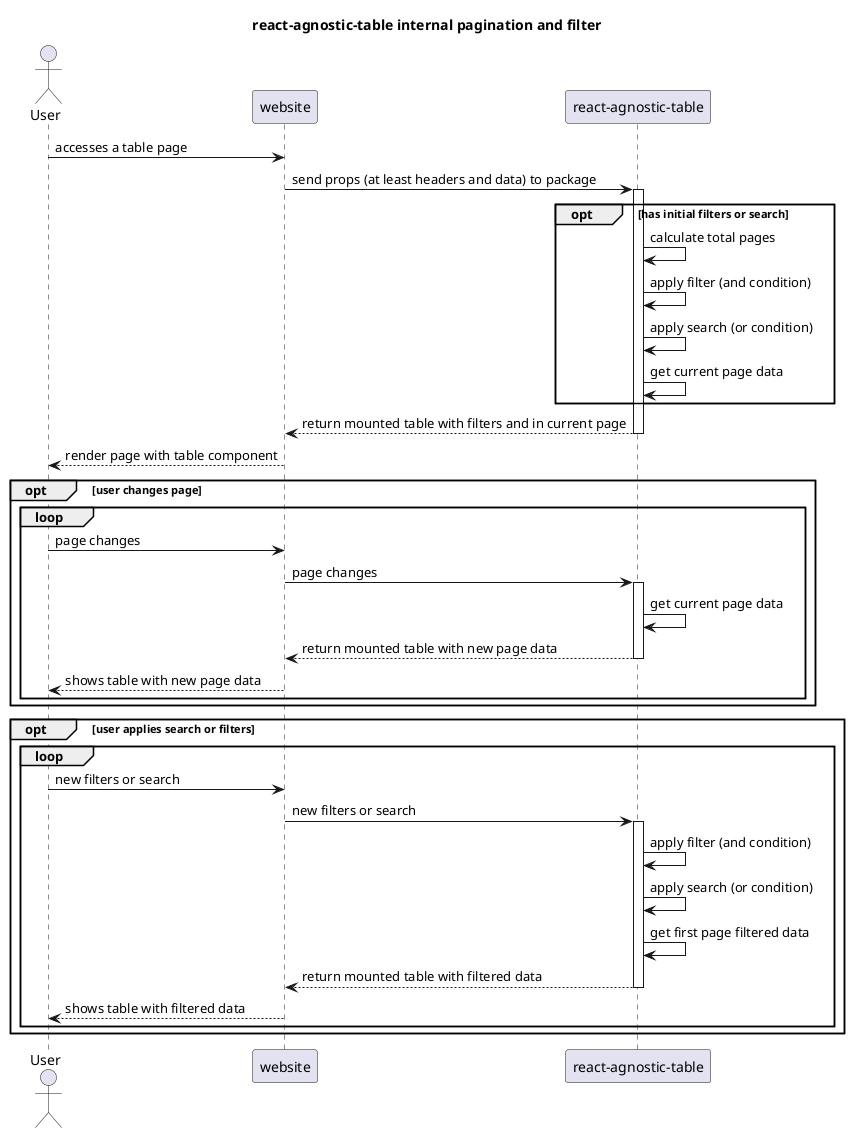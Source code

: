 @startuml Internal Pagination and Filter
title react-agnostic-table internal pagination and filter

actor User as user
participant "website" as website
participant "react-agnostic-table" as table

user -> website: accesses a table page
website -> table: send props (at least headers and data) to package
activate table

opt has initial filters or search
    table -> table: calculate total pages
    table -> table: apply filter (and condition)
    table -> table: apply search (or condition)
    table -> table: get current page data
end

website <-- table: return mounted table with filters and in current page
deactivate table

user <-- website: render page with table component

opt user changes page
    loop
        user -> website: page changes
        website -> table: page changes
        activate table
        table -> table: get current page data
        website <-- table: return mounted table with new page data
        deactivate table
        user <-- website: shows table with new page data
    end
end

opt user applies search or filters
    loop
        user -> website: new filters or search
        website -> table: new filters or search
        activate table
        table -> table: apply filter (and condition)
        table -> table: apply search (or condition)
        table -> table: get first page filtered data
        website <-- table: return mounted table with filtered data
        deactivate table
        user <-- website: shows table with filtered data
    end
end
@enduml